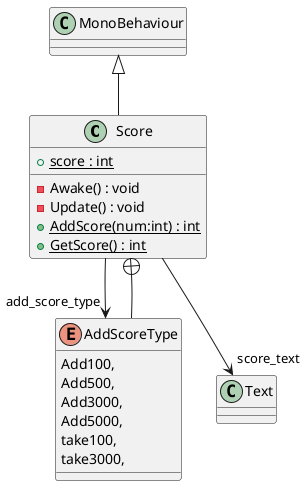 @startuml
class Score {
    + {static} score : int
    - Awake() : void
    - Update() : void
    + {static} AddScore(num:int) : int
    + {static} GetScore() : int
}
enum AddScoreType {
    Add100,
    Add500,
    Add3000,
    Add5000,
    take100,
    take3000,
}
MonoBehaviour <|-- Score
Score --> "add_score_type" AddScoreType
Score --> "score_text" Text
Score +-- AddScoreType
@enduml
